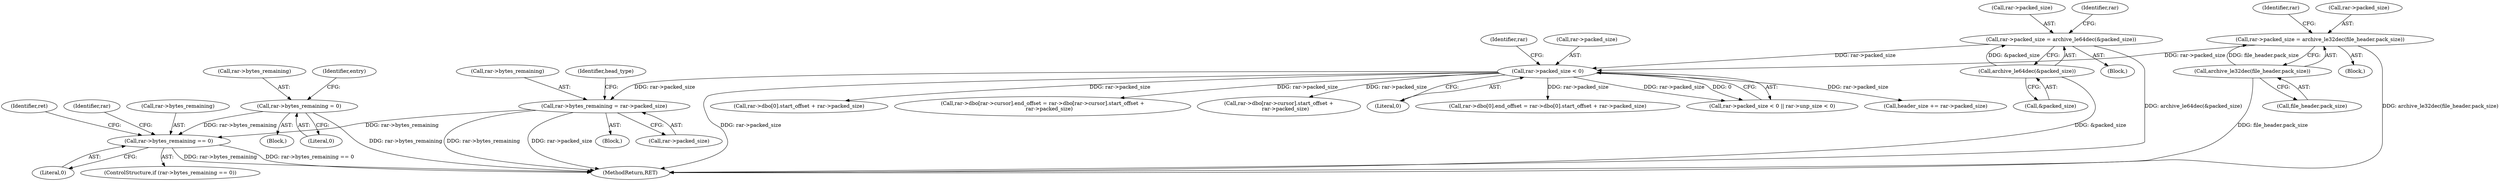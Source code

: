 digraph "0_libarchive_bfcfe6f04ed20db2504db8a254d1f40a1d84eb28_0@API" {
"1001742" [label="(Call,rar->bytes_remaining == 0)"];
"1001715" [label="(Call,rar->bytes_remaining = 0)"];
"1000569" [label="(Call,rar->bytes_remaining = rar->packed_size)"];
"1000549" [label="(Call,rar->packed_size < 0)"];
"1000515" [label="(Call,rar->packed_size = archive_le64dec(&packed_size))"];
"1000519" [label="(Call,archive_le64dec(&packed_size))"];
"1000531" [label="(Call,rar->packed_size = archive_le32dec(file_header.pack_size))"];
"1000535" [label="(Call,archive_le32dec(file_header.pack_size))"];
"1001714" [label="(Block,)"];
"1000121" [label="(Block,)"];
"1000519" [label="(Call,archive_le64dec(&packed_size))"];
"1001721" [label="(Identifier,entry)"];
"1001746" [label="(Literal,0)"];
"1001754" [label="(MethodReturn,RET)"];
"1001753" [label="(Identifier,ret)"];
"1000520" [label="(Call,&packed_size)"];
"1001742" [label="(Call,rar->bytes_remaining == 0)"];
"1000556" [label="(Identifier,rar)"];
"1000541" [label="(Identifier,rar)"];
"1000569" [label="(Call,rar->bytes_remaining = rar->packed_size)"];
"1000589" [label="(Call,header_size += rar->packed_size)"];
"1000516" [label="(Call,rar->packed_size)"];
"1000535" [label="(Call,archive_le32dec(file_header.pack_size))"];
"1000536" [label="(Call,file_header.pack_size)"];
"1001749" [label="(Identifier,rar)"];
"1000553" [label="(Literal,0)"];
"1000515" [label="(Call,rar->packed_size = archive_le64dec(&packed_size))"];
"1001433" [label="(Call,rar->dbo[0].start_offset + rar->packed_size)"];
"1000550" [label="(Call,rar->packed_size)"];
"1000532" [label="(Call,rar->packed_size)"];
"1000524" [label="(Identifier,rar)"];
"1000548" [label="(Call,rar->packed_size < 0 || rar->unp_size < 0)"];
"1000531" [label="(Call,rar->packed_size = archive_le32dec(file_header.pack_size))"];
"1001216" [label="(Call,rar->dbo[rar->cursor].end_offset = rar->dbo[rar->cursor].start_offset +\n        rar->packed_size)"];
"1000573" [label="(Call,rar->packed_size)"];
"1000578" [label="(Identifier,head_type)"];
"1001715" [label="(Call,rar->bytes_remaining = 0)"];
"1001743" [label="(Call,rar->bytes_remaining)"];
"1001226" [label="(Call,rar->dbo[rar->cursor].start_offset +\n        rar->packed_size)"];
"1001741" [label="(ControlStructure,if (rar->bytes_remaining == 0))"];
"1000549" [label="(Call,rar->packed_size < 0)"];
"1000530" [label="(Block,)"];
"1000484" [label="(Block,)"];
"1000570" [label="(Call,rar->bytes_remaining)"];
"1001719" [label="(Literal,0)"];
"1001425" [label="(Call,rar->dbo[0].end_offset = rar->dbo[0].start_offset + rar->packed_size)"];
"1001716" [label="(Call,rar->bytes_remaining)"];
"1001742" -> "1001741"  [label="AST: "];
"1001742" -> "1001746"  [label="CFG: "];
"1001743" -> "1001742"  [label="AST: "];
"1001746" -> "1001742"  [label="AST: "];
"1001749" -> "1001742"  [label="CFG: "];
"1001753" -> "1001742"  [label="CFG: "];
"1001742" -> "1001754"  [label="DDG: rar->bytes_remaining"];
"1001742" -> "1001754"  [label="DDG: rar->bytes_remaining == 0"];
"1001715" -> "1001742"  [label="DDG: rar->bytes_remaining"];
"1000569" -> "1001742"  [label="DDG: rar->bytes_remaining"];
"1001715" -> "1001714"  [label="AST: "];
"1001715" -> "1001719"  [label="CFG: "];
"1001716" -> "1001715"  [label="AST: "];
"1001719" -> "1001715"  [label="AST: "];
"1001721" -> "1001715"  [label="CFG: "];
"1001715" -> "1001754"  [label="DDG: rar->bytes_remaining"];
"1000569" -> "1000121"  [label="AST: "];
"1000569" -> "1000573"  [label="CFG: "];
"1000570" -> "1000569"  [label="AST: "];
"1000573" -> "1000569"  [label="AST: "];
"1000578" -> "1000569"  [label="CFG: "];
"1000569" -> "1001754"  [label="DDG: rar->bytes_remaining"];
"1000569" -> "1001754"  [label="DDG: rar->packed_size"];
"1000549" -> "1000569"  [label="DDG: rar->packed_size"];
"1000549" -> "1000548"  [label="AST: "];
"1000549" -> "1000553"  [label="CFG: "];
"1000550" -> "1000549"  [label="AST: "];
"1000553" -> "1000549"  [label="AST: "];
"1000556" -> "1000549"  [label="CFG: "];
"1000548" -> "1000549"  [label="CFG: "];
"1000549" -> "1001754"  [label="DDG: rar->packed_size"];
"1000549" -> "1000548"  [label="DDG: rar->packed_size"];
"1000549" -> "1000548"  [label="DDG: 0"];
"1000515" -> "1000549"  [label="DDG: rar->packed_size"];
"1000531" -> "1000549"  [label="DDG: rar->packed_size"];
"1000549" -> "1000589"  [label="DDG: rar->packed_size"];
"1000549" -> "1001216"  [label="DDG: rar->packed_size"];
"1000549" -> "1001226"  [label="DDG: rar->packed_size"];
"1000549" -> "1001425"  [label="DDG: rar->packed_size"];
"1000549" -> "1001433"  [label="DDG: rar->packed_size"];
"1000515" -> "1000484"  [label="AST: "];
"1000515" -> "1000519"  [label="CFG: "];
"1000516" -> "1000515"  [label="AST: "];
"1000519" -> "1000515"  [label="AST: "];
"1000524" -> "1000515"  [label="CFG: "];
"1000515" -> "1001754"  [label="DDG: archive_le64dec(&packed_size)"];
"1000519" -> "1000515"  [label="DDG: &packed_size"];
"1000519" -> "1000520"  [label="CFG: "];
"1000520" -> "1000519"  [label="AST: "];
"1000519" -> "1001754"  [label="DDG: &packed_size"];
"1000531" -> "1000530"  [label="AST: "];
"1000531" -> "1000535"  [label="CFG: "];
"1000532" -> "1000531"  [label="AST: "];
"1000535" -> "1000531"  [label="AST: "];
"1000541" -> "1000531"  [label="CFG: "];
"1000531" -> "1001754"  [label="DDG: archive_le32dec(file_header.pack_size)"];
"1000535" -> "1000531"  [label="DDG: file_header.pack_size"];
"1000535" -> "1000536"  [label="CFG: "];
"1000536" -> "1000535"  [label="AST: "];
"1000535" -> "1001754"  [label="DDG: file_header.pack_size"];
}
